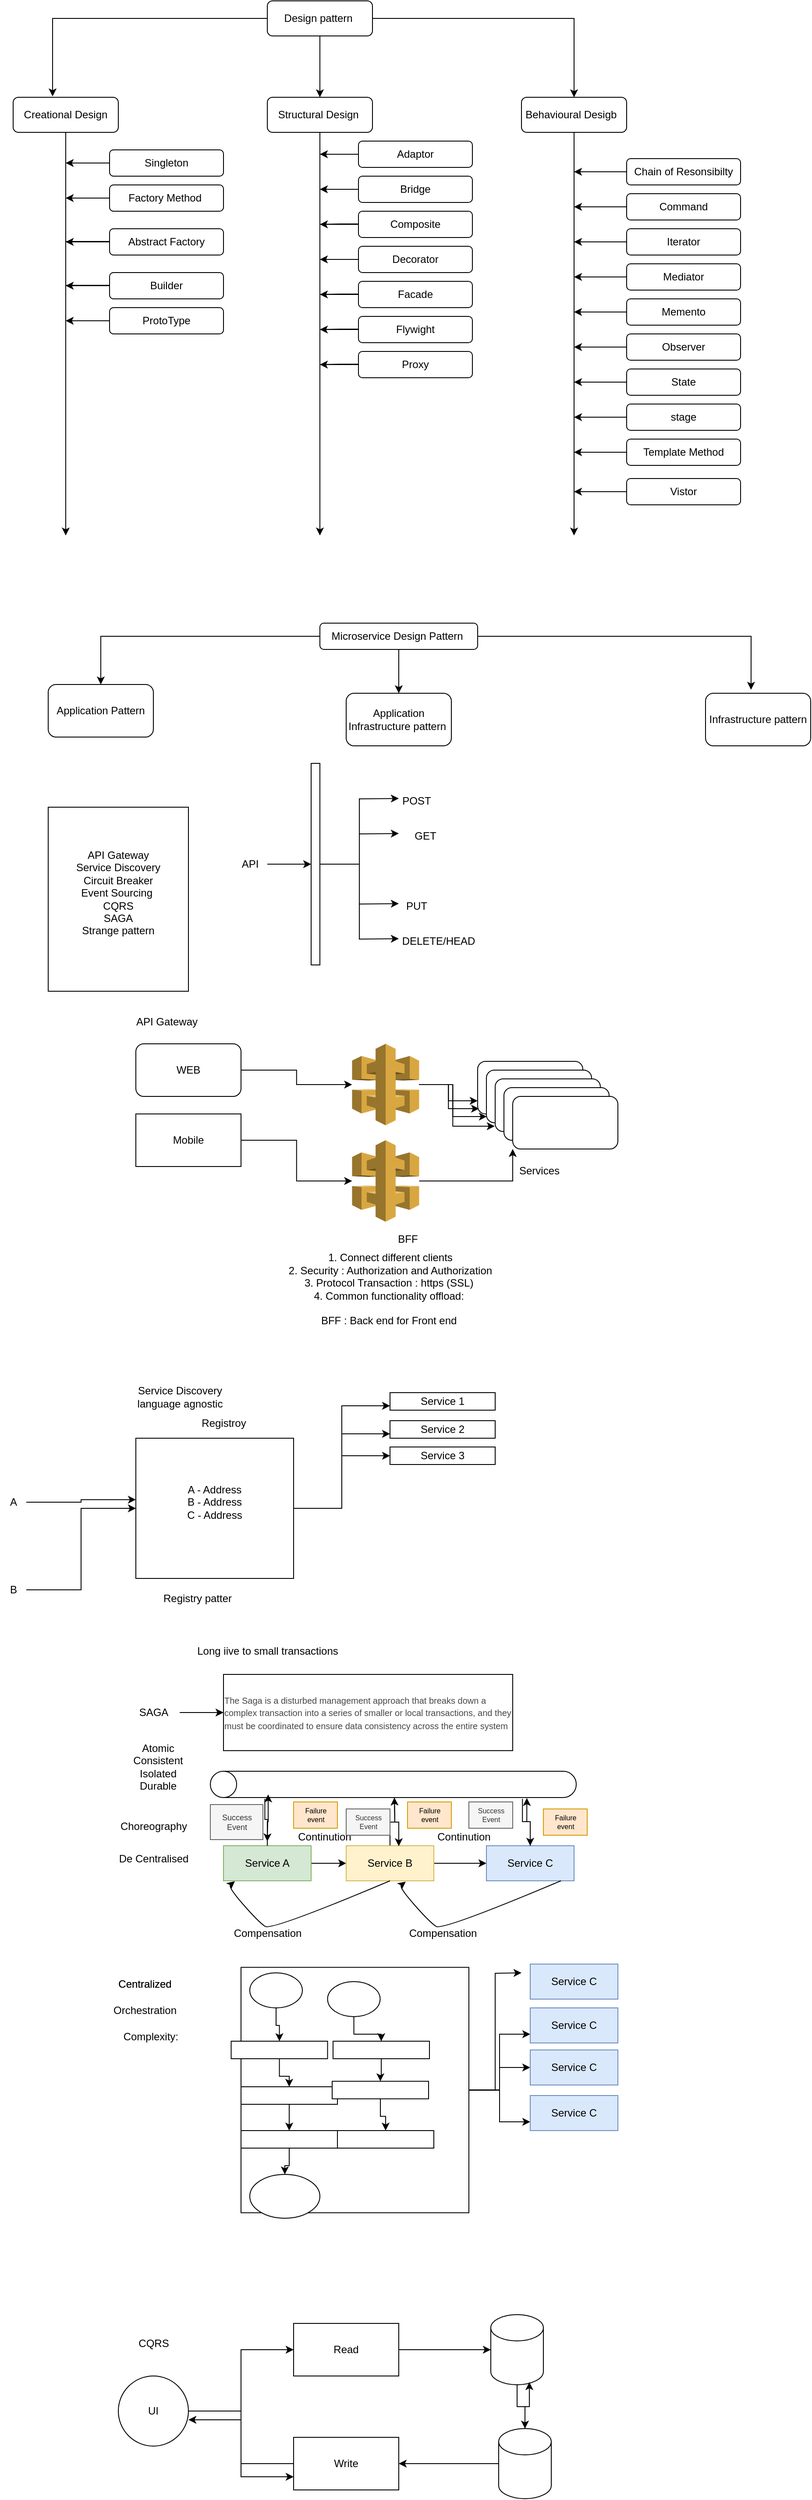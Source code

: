 <mxfile version="24.7.12">
  <diagram id="C5RBs43oDa-KdzZeNtuy" name="Page-1">
    <mxGraphModel dx="1534" dy="752" grid="1" gridSize="10" guides="1" tooltips="1" connect="1" arrows="1" fold="1" page="1" pageScale="1" pageWidth="827" pageHeight="1169" math="0" shadow="0">
      <root>
        <mxCell id="WIyWlLk6GJQsqaUBKTNV-0" />
        <mxCell id="WIyWlLk6GJQsqaUBKTNV-1" parent="WIyWlLk6GJQsqaUBKTNV-0" />
        <mxCell id="93vqBzMkXykJCAfsresO-2" value="" style="edgeStyle=orthogonalEdgeStyle;rounded=0;orthogonalLoop=1;jettySize=auto;html=1;" parent="WIyWlLk6GJQsqaUBKTNV-1" source="WIyWlLk6GJQsqaUBKTNV-3" target="WIyWlLk6GJQsqaUBKTNV-12" edge="1">
          <mxGeometry relative="1" as="geometry" />
        </mxCell>
        <mxCell id="93vqBzMkXykJCAfsresO-4" style="edgeStyle=orthogonalEdgeStyle;rounded=0;orthogonalLoop=1;jettySize=auto;html=1;entryX=0.5;entryY=0;entryDx=0;entryDy=0;" parent="WIyWlLk6GJQsqaUBKTNV-1" source="WIyWlLk6GJQsqaUBKTNV-3" target="WIyWlLk6GJQsqaUBKTNV-7" edge="1">
          <mxGeometry relative="1" as="geometry" />
        </mxCell>
        <mxCell id="WIyWlLk6GJQsqaUBKTNV-3" value="Design pattern&amp;nbsp;" style="rounded=1;whiteSpace=wrap;html=1;fontSize=12;glass=0;strokeWidth=1;shadow=0;" parent="WIyWlLk6GJQsqaUBKTNV-1" vertex="1">
          <mxGeometry x="310" y="10" width="120" height="40" as="geometry" />
        </mxCell>
        <mxCell id="93vqBzMkXykJCAfsresO-41" style="edgeStyle=orthogonalEdgeStyle;rounded=0;orthogonalLoop=1;jettySize=auto;html=1;" parent="WIyWlLk6GJQsqaUBKTNV-1" source="WIyWlLk6GJQsqaUBKTNV-7" edge="1">
          <mxGeometry relative="1" as="geometry">
            <mxPoint x="660" y="620" as="targetPoint" />
          </mxGeometry>
        </mxCell>
        <mxCell id="WIyWlLk6GJQsqaUBKTNV-7" value="Behavioural Desigb&amp;nbsp;&amp;nbsp;" style="rounded=1;whiteSpace=wrap;html=1;fontSize=12;glass=0;strokeWidth=1;shadow=0;" parent="WIyWlLk6GJQsqaUBKTNV-1" vertex="1">
          <mxGeometry x="600" y="120" width="120" height="40" as="geometry" />
        </mxCell>
        <mxCell id="93vqBzMkXykJCAfsresO-5" style="edgeStyle=orthogonalEdgeStyle;rounded=0;orthogonalLoop=1;jettySize=auto;html=1;" parent="WIyWlLk6GJQsqaUBKTNV-1" source="WIyWlLk6GJQsqaUBKTNV-11" edge="1">
          <mxGeometry relative="1" as="geometry">
            <mxPoint x="80" y="620" as="targetPoint" />
          </mxGeometry>
        </mxCell>
        <mxCell id="WIyWlLk6GJQsqaUBKTNV-11" value="Creational Design" style="rounded=1;whiteSpace=wrap;html=1;fontSize=12;glass=0;strokeWidth=1;shadow=0;" parent="WIyWlLk6GJQsqaUBKTNV-1" vertex="1">
          <mxGeometry x="20" y="120" width="120" height="40" as="geometry" />
        </mxCell>
        <mxCell id="93vqBzMkXykJCAfsresO-17" style="edgeStyle=orthogonalEdgeStyle;rounded=0;orthogonalLoop=1;jettySize=auto;html=1;" parent="WIyWlLk6GJQsqaUBKTNV-1" source="WIyWlLk6GJQsqaUBKTNV-12" edge="1">
          <mxGeometry relative="1" as="geometry">
            <mxPoint x="370" y="620" as="targetPoint" />
          </mxGeometry>
        </mxCell>
        <mxCell id="WIyWlLk6GJQsqaUBKTNV-12" value="Structural Design&amp;nbsp;" style="rounded=1;whiteSpace=wrap;html=1;fontSize=12;glass=0;strokeWidth=1;shadow=0;" parent="WIyWlLk6GJQsqaUBKTNV-1" vertex="1">
          <mxGeometry x="310" y="120" width="120" height="40" as="geometry" />
        </mxCell>
        <mxCell id="93vqBzMkXykJCAfsresO-3" style="edgeStyle=orthogonalEdgeStyle;rounded=0;orthogonalLoop=1;jettySize=auto;html=1;entryX=0.375;entryY=-0.025;entryDx=0;entryDy=0;entryPerimeter=0;" parent="WIyWlLk6GJQsqaUBKTNV-1" source="WIyWlLk6GJQsqaUBKTNV-3" target="WIyWlLk6GJQsqaUBKTNV-11" edge="1">
          <mxGeometry relative="1" as="geometry" />
        </mxCell>
        <mxCell id="93vqBzMkXykJCAfsresO-81" style="edgeStyle=orthogonalEdgeStyle;rounded=0;orthogonalLoop=1;jettySize=auto;html=1;" parent="WIyWlLk6GJQsqaUBKTNV-1" source="93vqBzMkXykJCAfsresO-6" edge="1">
          <mxGeometry relative="1" as="geometry">
            <mxPoint x="80" y="235" as="targetPoint" />
          </mxGeometry>
        </mxCell>
        <mxCell id="93vqBzMkXykJCAfsresO-6" value="Factory Method&amp;nbsp;" style="rounded=1;whiteSpace=wrap;html=1;" parent="WIyWlLk6GJQsqaUBKTNV-1" vertex="1">
          <mxGeometry x="130" y="220" width="130" height="30" as="geometry" />
        </mxCell>
        <mxCell id="93vqBzMkXykJCAfsresO-80" style="edgeStyle=orthogonalEdgeStyle;rounded=0;orthogonalLoop=1;jettySize=auto;html=1;" parent="WIyWlLk6GJQsqaUBKTNV-1" source="93vqBzMkXykJCAfsresO-7" edge="1">
          <mxGeometry relative="1" as="geometry">
            <mxPoint x="80" y="195" as="targetPoint" />
          </mxGeometry>
        </mxCell>
        <mxCell id="93vqBzMkXykJCAfsresO-7" value="Singleton" style="rounded=1;whiteSpace=wrap;html=1;" parent="WIyWlLk6GJQsqaUBKTNV-1" vertex="1">
          <mxGeometry x="130" y="180" width="130" height="30" as="geometry" />
        </mxCell>
        <mxCell id="93vqBzMkXykJCAfsresO-84" style="edgeStyle=orthogonalEdgeStyle;rounded=0;orthogonalLoop=1;jettySize=auto;html=1;" parent="WIyWlLk6GJQsqaUBKTNV-1" source="93vqBzMkXykJCAfsresO-8" edge="1">
          <mxGeometry relative="1" as="geometry">
            <mxPoint x="80" y="375" as="targetPoint" />
          </mxGeometry>
        </mxCell>
        <mxCell id="93vqBzMkXykJCAfsresO-8" value="ProtoType" style="rounded=1;whiteSpace=wrap;html=1;" parent="WIyWlLk6GJQsqaUBKTNV-1" vertex="1">
          <mxGeometry x="130" y="360" width="130" height="30" as="geometry" />
        </mxCell>
        <mxCell id="93vqBzMkXykJCAfsresO-82" style="edgeStyle=orthogonalEdgeStyle;rounded=0;orthogonalLoop=1;jettySize=auto;html=1;" parent="WIyWlLk6GJQsqaUBKTNV-1" source="93vqBzMkXykJCAfsresO-9" edge="1">
          <mxGeometry relative="1" as="geometry">
            <mxPoint x="80" y="285" as="targetPoint" />
          </mxGeometry>
        </mxCell>
        <mxCell id="93vqBzMkXykJCAfsresO-9" value="Abstract Factory" style="rounded=1;whiteSpace=wrap;html=1;" parent="WIyWlLk6GJQsqaUBKTNV-1" vertex="1">
          <mxGeometry x="130" y="270" width="130" height="30" as="geometry" />
        </mxCell>
        <mxCell id="93vqBzMkXykJCAfsresO-83" style="edgeStyle=orthogonalEdgeStyle;rounded=0;orthogonalLoop=1;jettySize=auto;html=1;" parent="WIyWlLk6GJQsqaUBKTNV-1" source="93vqBzMkXykJCAfsresO-10" edge="1">
          <mxGeometry relative="1" as="geometry">
            <mxPoint x="80" y="335" as="targetPoint" />
          </mxGeometry>
        </mxCell>
        <mxCell id="93vqBzMkXykJCAfsresO-10" value="Builder" style="rounded=1;whiteSpace=wrap;html=1;" parent="WIyWlLk6GJQsqaUBKTNV-1" vertex="1">
          <mxGeometry x="130" y="320" width="130" height="30" as="geometry" />
        </mxCell>
        <mxCell id="93vqBzMkXykJCAfsresO-71" style="edgeStyle=orthogonalEdgeStyle;rounded=0;orthogonalLoop=1;jettySize=auto;html=1;" parent="WIyWlLk6GJQsqaUBKTNV-1" source="93vqBzMkXykJCAfsresO-11" edge="1">
          <mxGeometry relative="1" as="geometry">
            <mxPoint x="370" y="185" as="targetPoint" />
          </mxGeometry>
        </mxCell>
        <mxCell id="93vqBzMkXykJCAfsresO-11" value="Adaptor" style="rounded=1;whiteSpace=wrap;html=1;" parent="WIyWlLk6GJQsqaUBKTNV-1" vertex="1">
          <mxGeometry x="414" y="170" width="130" height="30" as="geometry" />
        </mxCell>
        <mxCell id="93vqBzMkXykJCAfsresO-72" style="edgeStyle=orthogonalEdgeStyle;rounded=0;orthogonalLoop=1;jettySize=auto;html=1;" parent="WIyWlLk6GJQsqaUBKTNV-1" source="93vqBzMkXykJCAfsresO-12" edge="1">
          <mxGeometry relative="1" as="geometry">
            <mxPoint x="370" y="225" as="targetPoint" />
          </mxGeometry>
        </mxCell>
        <mxCell id="93vqBzMkXykJCAfsresO-12" value="Bridge" style="rounded=1;whiteSpace=wrap;html=1;" parent="WIyWlLk6GJQsqaUBKTNV-1" vertex="1">
          <mxGeometry x="414" y="210" width="130" height="30" as="geometry" />
        </mxCell>
        <mxCell id="93vqBzMkXykJCAfsresO-73" style="edgeStyle=orthogonalEdgeStyle;rounded=0;orthogonalLoop=1;jettySize=auto;html=1;" parent="WIyWlLk6GJQsqaUBKTNV-1" source="93vqBzMkXykJCAfsresO-13" edge="1">
          <mxGeometry relative="1" as="geometry">
            <mxPoint x="370" y="265" as="targetPoint" />
          </mxGeometry>
        </mxCell>
        <mxCell id="93vqBzMkXykJCAfsresO-13" value="Composite" style="rounded=1;whiteSpace=wrap;html=1;" parent="WIyWlLk6GJQsqaUBKTNV-1" vertex="1">
          <mxGeometry x="414" y="250" width="130" height="30" as="geometry" />
        </mxCell>
        <mxCell id="93vqBzMkXykJCAfsresO-75" style="edgeStyle=orthogonalEdgeStyle;rounded=0;orthogonalLoop=1;jettySize=auto;html=1;" parent="WIyWlLk6GJQsqaUBKTNV-1" source="93vqBzMkXykJCAfsresO-14" edge="1">
          <mxGeometry relative="1" as="geometry">
            <mxPoint x="370" y="305" as="targetPoint" />
          </mxGeometry>
        </mxCell>
        <mxCell id="93vqBzMkXykJCAfsresO-14" value="Decorator" style="rounded=1;whiteSpace=wrap;html=1;" parent="WIyWlLk6GJQsqaUBKTNV-1" vertex="1">
          <mxGeometry x="414" y="290" width="130" height="30" as="geometry" />
        </mxCell>
        <mxCell id="93vqBzMkXykJCAfsresO-76" style="edgeStyle=orthogonalEdgeStyle;rounded=0;orthogonalLoop=1;jettySize=auto;html=1;" parent="WIyWlLk6GJQsqaUBKTNV-1" source="93vqBzMkXykJCAfsresO-15" edge="1">
          <mxGeometry relative="1" as="geometry">
            <mxPoint x="370" y="345" as="targetPoint" />
          </mxGeometry>
        </mxCell>
        <mxCell id="93vqBzMkXykJCAfsresO-15" value="Facade" style="rounded=1;whiteSpace=wrap;html=1;" parent="WIyWlLk6GJQsqaUBKTNV-1" vertex="1">
          <mxGeometry x="414" y="330" width="130" height="30" as="geometry" />
        </mxCell>
        <mxCell id="93vqBzMkXykJCAfsresO-77" style="edgeStyle=orthogonalEdgeStyle;rounded=0;orthogonalLoop=1;jettySize=auto;html=1;" parent="WIyWlLk6GJQsqaUBKTNV-1" source="93vqBzMkXykJCAfsresO-16" edge="1">
          <mxGeometry relative="1" as="geometry">
            <mxPoint x="370" y="385" as="targetPoint" />
          </mxGeometry>
        </mxCell>
        <mxCell id="93vqBzMkXykJCAfsresO-16" value="Flywight" style="rounded=1;whiteSpace=wrap;html=1;" parent="WIyWlLk6GJQsqaUBKTNV-1" vertex="1">
          <mxGeometry x="414" y="370" width="130" height="30" as="geometry" />
        </mxCell>
        <mxCell id="93vqBzMkXykJCAfsresO-27" value="" style="endArrow=none;html=1;rounded=0;" parent="WIyWlLk6GJQsqaUBKTNV-1" edge="1">
          <mxGeometry width="50" height="50" relative="1" as="geometry">
            <mxPoint x="80" y="284.5" as="sourcePoint" />
            <mxPoint x="130" y="284.5" as="targetPoint" />
            <Array as="points" />
          </mxGeometry>
        </mxCell>
        <mxCell id="93vqBzMkXykJCAfsresO-28" value="" style="endArrow=none;html=1;rounded=0;" parent="WIyWlLk6GJQsqaUBKTNV-1" edge="1">
          <mxGeometry width="50" height="50" relative="1" as="geometry">
            <mxPoint x="80" y="334.5" as="sourcePoint" />
            <mxPoint x="130" y="334.5" as="targetPoint" />
            <Array as="points" />
          </mxGeometry>
        </mxCell>
        <mxCell id="93vqBzMkXykJCAfsresO-35" value="" style="endArrow=none;html=1;rounded=0;" parent="WIyWlLk6GJQsqaUBKTNV-1" edge="1">
          <mxGeometry width="50" height="50" relative="1" as="geometry">
            <mxPoint x="370" y="265" as="sourcePoint" />
            <mxPoint x="414" y="264.5" as="targetPoint" />
            <Array as="points">
              <mxPoint x="394" y="264.5" />
            </Array>
          </mxGeometry>
        </mxCell>
        <mxCell id="93vqBzMkXykJCAfsresO-37" value="" style="endArrow=none;html=1;rounded=0;" parent="WIyWlLk6GJQsqaUBKTNV-1" edge="1">
          <mxGeometry width="50" height="50" relative="1" as="geometry">
            <mxPoint x="370" y="345" as="sourcePoint" />
            <mxPoint x="414" y="344.5" as="targetPoint" />
            <Array as="points">
              <mxPoint x="394" y="344.5" />
            </Array>
          </mxGeometry>
        </mxCell>
        <mxCell id="93vqBzMkXykJCAfsresO-38" value="" style="endArrow=none;html=1;rounded=0;" parent="WIyWlLk6GJQsqaUBKTNV-1" edge="1">
          <mxGeometry width="50" height="50" relative="1" as="geometry">
            <mxPoint x="370" y="385" as="sourcePoint" />
            <mxPoint x="414" y="384.5" as="targetPoint" />
            <Array as="points">
              <mxPoint x="394" y="384.5" />
            </Array>
          </mxGeometry>
        </mxCell>
        <mxCell id="93vqBzMkXykJCAfsresO-78" style="edgeStyle=orthogonalEdgeStyle;rounded=0;orthogonalLoop=1;jettySize=auto;html=1;" parent="WIyWlLk6GJQsqaUBKTNV-1" source="93vqBzMkXykJCAfsresO-39" edge="1">
          <mxGeometry relative="1" as="geometry">
            <mxPoint x="370" y="425" as="targetPoint" />
          </mxGeometry>
        </mxCell>
        <mxCell id="93vqBzMkXykJCAfsresO-39" value="Proxy" style="rounded=1;whiteSpace=wrap;html=1;" parent="WIyWlLk6GJQsqaUBKTNV-1" vertex="1">
          <mxGeometry x="414" y="410" width="130" height="30" as="geometry" />
        </mxCell>
        <mxCell id="93vqBzMkXykJCAfsresO-40" value="" style="endArrow=none;html=1;rounded=0;" parent="WIyWlLk6GJQsqaUBKTNV-1" edge="1">
          <mxGeometry width="50" height="50" relative="1" as="geometry">
            <mxPoint x="370" y="425" as="sourcePoint" />
            <mxPoint x="414" y="424.5" as="targetPoint" />
            <Array as="points">
              <mxPoint x="394" y="424.5" />
            </Array>
          </mxGeometry>
        </mxCell>
        <mxCell id="93vqBzMkXykJCAfsresO-59" style="edgeStyle=orthogonalEdgeStyle;rounded=0;orthogonalLoop=1;jettySize=auto;html=1;" parent="WIyWlLk6GJQsqaUBKTNV-1" source="93vqBzMkXykJCAfsresO-42" edge="1">
          <mxGeometry relative="1" as="geometry">
            <mxPoint x="660" y="205" as="targetPoint" />
          </mxGeometry>
        </mxCell>
        <mxCell id="93vqBzMkXykJCAfsresO-42" value="Chain of Resonsibilty" style="rounded=1;whiteSpace=wrap;html=1;" parent="WIyWlLk6GJQsqaUBKTNV-1" vertex="1">
          <mxGeometry x="720" y="190" width="130" height="30" as="geometry" />
        </mxCell>
        <mxCell id="93vqBzMkXykJCAfsresO-61" style="edgeStyle=orthogonalEdgeStyle;rounded=0;orthogonalLoop=1;jettySize=auto;html=1;" parent="WIyWlLk6GJQsqaUBKTNV-1" source="93vqBzMkXykJCAfsresO-43" edge="1">
          <mxGeometry relative="1" as="geometry">
            <mxPoint x="660" y="245" as="targetPoint" />
          </mxGeometry>
        </mxCell>
        <mxCell id="93vqBzMkXykJCAfsresO-43" value="Command" style="rounded=1;whiteSpace=wrap;html=1;" parent="WIyWlLk6GJQsqaUBKTNV-1" vertex="1">
          <mxGeometry x="720" y="230" width="130" height="30" as="geometry" />
        </mxCell>
        <mxCell id="93vqBzMkXykJCAfsresO-69" style="edgeStyle=orthogonalEdgeStyle;rounded=0;orthogonalLoop=1;jettySize=auto;html=1;" parent="WIyWlLk6GJQsqaUBKTNV-1" source="93vqBzMkXykJCAfsresO-44" edge="1">
          <mxGeometry relative="1" as="geometry">
            <mxPoint x="660" y="525" as="targetPoint" />
          </mxGeometry>
        </mxCell>
        <mxCell id="93vqBzMkXykJCAfsresO-44" value="Template Method" style="rounded=1;whiteSpace=wrap;html=1;" parent="WIyWlLk6GJQsqaUBKTNV-1" vertex="1">
          <mxGeometry x="720" y="510" width="130" height="30" as="geometry" />
        </mxCell>
        <mxCell id="93vqBzMkXykJCAfsresO-62" style="edgeStyle=orthogonalEdgeStyle;rounded=0;orthogonalLoop=1;jettySize=auto;html=1;" parent="WIyWlLk6GJQsqaUBKTNV-1" source="93vqBzMkXykJCAfsresO-45" edge="1">
          <mxGeometry relative="1" as="geometry">
            <mxPoint x="660" y="285" as="targetPoint" />
          </mxGeometry>
        </mxCell>
        <mxCell id="93vqBzMkXykJCAfsresO-45" value="Iterator" style="rounded=1;whiteSpace=wrap;html=1;" parent="WIyWlLk6GJQsqaUBKTNV-1" vertex="1">
          <mxGeometry x="720" y="270" width="130" height="30" as="geometry" />
        </mxCell>
        <mxCell id="93vqBzMkXykJCAfsresO-63" style="edgeStyle=orthogonalEdgeStyle;rounded=0;orthogonalLoop=1;jettySize=auto;html=1;" parent="WIyWlLk6GJQsqaUBKTNV-1" source="93vqBzMkXykJCAfsresO-46" edge="1">
          <mxGeometry relative="1" as="geometry">
            <mxPoint x="660" y="325" as="targetPoint" />
          </mxGeometry>
        </mxCell>
        <mxCell id="93vqBzMkXykJCAfsresO-46" value="Mediator" style="rounded=1;whiteSpace=wrap;html=1;" parent="WIyWlLk6GJQsqaUBKTNV-1" vertex="1">
          <mxGeometry x="720" y="310" width="130" height="30" as="geometry" />
        </mxCell>
        <mxCell id="93vqBzMkXykJCAfsresO-64" style="edgeStyle=orthogonalEdgeStyle;rounded=0;orthogonalLoop=1;jettySize=auto;html=1;" parent="WIyWlLk6GJQsqaUBKTNV-1" source="93vqBzMkXykJCAfsresO-47" edge="1">
          <mxGeometry relative="1" as="geometry">
            <mxPoint x="660" y="365" as="targetPoint" />
          </mxGeometry>
        </mxCell>
        <mxCell id="93vqBzMkXykJCAfsresO-47" value="Memento" style="rounded=1;whiteSpace=wrap;html=1;" parent="WIyWlLk6GJQsqaUBKTNV-1" vertex="1">
          <mxGeometry x="720" y="350" width="130" height="30" as="geometry" />
        </mxCell>
        <mxCell id="93vqBzMkXykJCAfsresO-66" style="edgeStyle=orthogonalEdgeStyle;rounded=0;orthogonalLoop=1;jettySize=auto;html=1;" parent="WIyWlLk6GJQsqaUBKTNV-1" source="93vqBzMkXykJCAfsresO-48" edge="1">
          <mxGeometry relative="1" as="geometry">
            <mxPoint x="660" y="405" as="targetPoint" />
          </mxGeometry>
        </mxCell>
        <mxCell id="93vqBzMkXykJCAfsresO-48" value="Observer" style="rounded=1;whiteSpace=wrap;html=1;" parent="WIyWlLk6GJQsqaUBKTNV-1" vertex="1">
          <mxGeometry x="720" y="390" width="130" height="30" as="geometry" />
        </mxCell>
        <mxCell id="93vqBzMkXykJCAfsresO-67" style="edgeStyle=orthogonalEdgeStyle;rounded=0;orthogonalLoop=1;jettySize=auto;html=1;" parent="WIyWlLk6GJQsqaUBKTNV-1" source="93vqBzMkXykJCAfsresO-49" edge="1">
          <mxGeometry relative="1" as="geometry">
            <mxPoint x="660" y="445" as="targetPoint" />
          </mxGeometry>
        </mxCell>
        <mxCell id="93vqBzMkXykJCAfsresO-49" value="State" style="rounded=1;whiteSpace=wrap;html=1;" parent="WIyWlLk6GJQsqaUBKTNV-1" vertex="1">
          <mxGeometry x="720" y="430" width="130" height="30" as="geometry" />
        </mxCell>
        <mxCell id="93vqBzMkXykJCAfsresO-68" style="edgeStyle=orthogonalEdgeStyle;rounded=0;orthogonalLoop=1;jettySize=auto;html=1;" parent="WIyWlLk6GJQsqaUBKTNV-1" source="93vqBzMkXykJCAfsresO-50" edge="1">
          <mxGeometry relative="1" as="geometry">
            <mxPoint x="660" y="485" as="targetPoint" />
          </mxGeometry>
        </mxCell>
        <mxCell id="93vqBzMkXykJCAfsresO-50" value="stage" style="rounded=1;whiteSpace=wrap;html=1;" parent="WIyWlLk6GJQsqaUBKTNV-1" vertex="1">
          <mxGeometry x="720" y="470" width="130" height="30" as="geometry" />
        </mxCell>
        <mxCell id="93vqBzMkXykJCAfsresO-70" style="edgeStyle=orthogonalEdgeStyle;rounded=0;orthogonalLoop=1;jettySize=auto;html=1;" parent="WIyWlLk6GJQsqaUBKTNV-1" source="93vqBzMkXykJCAfsresO-52" edge="1">
          <mxGeometry relative="1" as="geometry">
            <mxPoint x="660" y="570" as="targetPoint" />
          </mxGeometry>
        </mxCell>
        <mxCell id="93vqBzMkXykJCAfsresO-52" value="Vistor" style="rounded=1;whiteSpace=wrap;html=1;" parent="WIyWlLk6GJQsqaUBKTNV-1" vertex="1">
          <mxGeometry x="720" y="555" width="130" height="30" as="geometry" />
        </mxCell>
        <mxCell id="93vqBzMkXykJCAfsresO-89" value="" style="edgeStyle=orthogonalEdgeStyle;rounded=0;orthogonalLoop=1;jettySize=auto;html=1;" parent="WIyWlLk6GJQsqaUBKTNV-1" source="93vqBzMkXykJCAfsresO-85" target="93vqBzMkXykJCAfsresO-88" edge="1">
          <mxGeometry relative="1" as="geometry" />
        </mxCell>
        <mxCell id="93vqBzMkXykJCAfsresO-90" style="edgeStyle=orthogonalEdgeStyle;rounded=0;orthogonalLoop=1;jettySize=auto;html=1;entryX=0.5;entryY=0;entryDx=0;entryDy=0;" parent="WIyWlLk6GJQsqaUBKTNV-1" source="93vqBzMkXykJCAfsresO-85" target="93vqBzMkXykJCAfsresO-86" edge="1">
          <mxGeometry relative="1" as="geometry" />
        </mxCell>
        <mxCell id="93vqBzMkXykJCAfsresO-85" value="Microservice Design Pattern&amp;nbsp;" style="rounded=1;whiteSpace=wrap;html=1;" parent="WIyWlLk6GJQsqaUBKTNV-1" vertex="1">
          <mxGeometry x="370" y="720" width="180" height="30" as="geometry" />
        </mxCell>
        <mxCell id="93vqBzMkXykJCAfsresO-86" value="Application Pattern" style="rounded=1;whiteSpace=wrap;html=1;" parent="WIyWlLk6GJQsqaUBKTNV-1" vertex="1">
          <mxGeometry x="60" y="790" width="120" height="60" as="geometry" />
        </mxCell>
        <mxCell id="93vqBzMkXykJCAfsresO-87" value="Infrastructure pattern" style="rounded=1;whiteSpace=wrap;html=1;" parent="WIyWlLk6GJQsqaUBKTNV-1" vertex="1">
          <mxGeometry x="810" y="800" width="120" height="60" as="geometry" />
        </mxCell>
        <mxCell id="93vqBzMkXykJCAfsresO-88" value="Application Infrastructure pattern&amp;nbsp;" style="rounded=1;whiteSpace=wrap;html=1;" parent="WIyWlLk6GJQsqaUBKTNV-1" vertex="1">
          <mxGeometry x="400" y="800" width="120" height="60" as="geometry" />
        </mxCell>
        <mxCell id="93vqBzMkXykJCAfsresO-91" style="edgeStyle=orthogonalEdgeStyle;rounded=0;orthogonalLoop=1;jettySize=auto;html=1;entryX=0.433;entryY=-0.067;entryDx=0;entryDy=0;entryPerimeter=0;" parent="WIyWlLk6GJQsqaUBKTNV-1" source="93vqBzMkXykJCAfsresO-85" target="93vqBzMkXykJCAfsresO-87" edge="1">
          <mxGeometry relative="1" as="geometry" />
        </mxCell>
        <mxCell id="FWDyRuFAGnxOfG8vz_2f-0" value="API Gateway&lt;div&gt;Service Discovery&lt;/div&gt;&lt;div&gt;Circuit Breaker&lt;/div&gt;&lt;div&gt;Event Sourcing&amp;nbsp;&lt;/div&gt;&lt;div&gt;CQRS&lt;/div&gt;&lt;div&gt;SAGA&lt;/div&gt;&lt;div&gt;Strange pattern&lt;/div&gt;&lt;div&gt;&lt;br&gt;&lt;/div&gt;" style="rounded=0;whiteSpace=wrap;html=1;" vertex="1" parent="WIyWlLk6GJQsqaUBKTNV-1">
          <mxGeometry x="60" y="930" width="160" height="210" as="geometry" />
        </mxCell>
        <mxCell id="FWDyRuFAGnxOfG8vz_2f-3" value="" style="edgeStyle=orthogonalEdgeStyle;rounded=0;orthogonalLoop=1;jettySize=auto;html=1;" edge="1" parent="WIyWlLk6GJQsqaUBKTNV-1" source="FWDyRuFAGnxOfG8vz_2f-1" target="FWDyRuFAGnxOfG8vz_2f-2">
          <mxGeometry relative="1" as="geometry" />
        </mxCell>
        <mxCell id="FWDyRuFAGnxOfG8vz_2f-1" value="API" style="text;html=1;align=center;verticalAlign=middle;resizable=0;points=[];autosize=1;strokeColor=none;fillColor=none;" vertex="1" parent="WIyWlLk6GJQsqaUBKTNV-1">
          <mxGeometry x="270" y="980" width="40" height="30" as="geometry" />
        </mxCell>
        <mxCell id="FWDyRuFAGnxOfG8vz_2f-4" style="edgeStyle=orthogonalEdgeStyle;rounded=0;orthogonalLoop=1;jettySize=auto;html=1;" edge="1" parent="WIyWlLk6GJQsqaUBKTNV-1" source="FWDyRuFAGnxOfG8vz_2f-2">
          <mxGeometry relative="1" as="geometry">
            <mxPoint x="460" y="920" as="targetPoint" />
          </mxGeometry>
        </mxCell>
        <mxCell id="FWDyRuFAGnxOfG8vz_2f-5" style="edgeStyle=orthogonalEdgeStyle;rounded=0;orthogonalLoop=1;jettySize=auto;html=1;" edge="1" parent="WIyWlLk6GJQsqaUBKTNV-1" source="FWDyRuFAGnxOfG8vz_2f-2">
          <mxGeometry relative="1" as="geometry">
            <mxPoint x="460" y="1080" as="targetPoint" />
          </mxGeometry>
        </mxCell>
        <mxCell id="FWDyRuFAGnxOfG8vz_2f-6" style="edgeStyle=orthogonalEdgeStyle;rounded=0;orthogonalLoop=1;jettySize=auto;html=1;" edge="1" parent="WIyWlLk6GJQsqaUBKTNV-1" source="FWDyRuFAGnxOfG8vz_2f-2">
          <mxGeometry relative="1" as="geometry">
            <mxPoint x="460" y="960" as="targetPoint" />
          </mxGeometry>
        </mxCell>
        <mxCell id="FWDyRuFAGnxOfG8vz_2f-7" style="edgeStyle=orthogonalEdgeStyle;rounded=0;orthogonalLoop=1;jettySize=auto;html=1;" edge="1" parent="WIyWlLk6GJQsqaUBKTNV-1" source="FWDyRuFAGnxOfG8vz_2f-2">
          <mxGeometry relative="1" as="geometry">
            <mxPoint x="460" y="1040" as="targetPoint" />
          </mxGeometry>
        </mxCell>
        <mxCell id="FWDyRuFAGnxOfG8vz_2f-2" value="" style="whiteSpace=wrap;html=1;" vertex="1" parent="WIyWlLk6GJQsqaUBKTNV-1">
          <mxGeometry x="360" y="880" width="10" height="230" as="geometry" />
        </mxCell>
        <mxCell id="FWDyRuFAGnxOfG8vz_2f-9" value="POST" style="text;html=1;align=center;verticalAlign=middle;resizable=0;points=[];autosize=1;strokeColor=none;fillColor=none;" vertex="1" parent="WIyWlLk6GJQsqaUBKTNV-1">
          <mxGeometry x="450" y="908" width="60" height="30" as="geometry" />
        </mxCell>
        <mxCell id="FWDyRuFAGnxOfG8vz_2f-10" value="GET" style="text;html=1;align=center;verticalAlign=middle;resizable=0;points=[];autosize=1;strokeColor=none;fillColor=none;" vertex="1" parent="WIyWlLk6GJQsqaUBKTNV-1">
          <mxGeometry x="465" y="948" width="50" height="30" as="geometry" />
        </mxCell>
        <mxCell id="FWDyRuFAGnxOfG8vz_2f-11" value="PUT" style="text;html=1;align=center;verticalAlign=middle;resizable=0;points=[];autosize=1;strokeColor=none;fillColor=none;" vertex="1" parent="WIyWlLk6GJQsqaUBKTNV-1">
          <mxGeometry x="455" y="1028" width="50" height="30" as="geometry" />
        </mxCell>
        <mxCell id="FWDyRuFAGnxOfG8vz_2f-12" value="DELETE/HEAD" style="text;html=1;align=center;verticalAlign=middle;resizable=0;points=[];autosize=1;strokeColor=none;fillColor=none;" vertex="1" parent="WIyWlLk6GJQsqaUBKTNV-1">
          <mxGeometry x="450" y="1068" width="110" height="30" as="geometry" />
        </mxCell>
        <mxCell id="FWDyRuFAGnxOfG8vz_2f-30" style="edgeStyle=orthogonalEdgeStyle;rounded=0;orthogonalLoop=1;jettySize=auto;html=1;" edge="1" parent="WIyWlLk6GJQsqaUBKTNV-1" source="FWDyRuFAGnxOfG8vz_2f-25" target="FWDyRuFAGnxOfG8vz_2f-29">
          <mxGeometry relative="1" as="geometry" />
        </mxCell>
        <mxCell id="FWDyRuFAGnxOfG8vz_2f-25" value="WEB" style="rounded=1;whiteSpace=wrap;html=1;" vertex="1" parent="WIyWlLk6GJQsqaUBKTNV-1">
          <mxGeometry x="160" y="1200" width="120" height="60" as="geometry" />
        </mxCell>
        <mxCell id="FWDyRuFAGnxOfG8vz_2f-31" style="edgeStyle=orthogonalEdgeStyle;rounded=0;orthogonalLoop=1;jettySize=auto;html=1;" edge="1" parent="WIyWlLk6GJQsqaUBKTNV-1" source="FWDyRuFAGnxOfG8vz_2f-28" target="FWDyRuFAGnxOfG8vz_2f-44">
          <mxGeometry relative="1" as="geometry" />
        </mxCell>
        <mxCell id="FWDyRuFAGnxOfG8vz_2f-28" value="Mobile" style="whiteSpace=wrap;html=1;" vertex="1" parent="WIyWlLk6GJQsqaUBKTNV-1">
          <mxGeometry x="160" y="1280" width="120" height="60" as="geometry" />
        </mxCell>
        <mxCell id="FWDyRuFAGnxOfG8vz_2f-38" style="edgeStyle=orthogonalEdgeStyle;rounded=0;orthogonalLoop=1;jettySize=auto;html=1;entryX=0;entryY=0.75;entryDx=0;entryDy=0;" edge="1" parent="WIyWlLk6GJQsqaUBKTNV-1" source="FWDyRuFAGnxOfG8vz_2f-29" target="FWDyRuFAGnxOfG8vz_2f-32">
          <mxGeometry relative="1" as="geometry" />
        </mxCell>
        <mxCell id="FWDyRuFAGnxOfG8vz_2f-29" value="" style="outlineConnect=0;dashed=0;verticalLabelPosition=bottom;verticalAlign=top;align=center;html=1;shape=mxgraph.aws3.api_gateway;fillColor=#D9A741;gradientColor=none;" vertex="1" parent="WIyWlLk6GJQsqaUBKTNV-1">
          <mxGeometry x="406.75" y="1200" width="76.5" height="93" as="geometry" />
        </mxCell>
        <mxCell id="FWDyRuFAGnxOfG8vz_2f-32" value="" style="rounded=1;whiteSpace=wrap;html=1;" vertex="1" parent="WIyWlLk6GJQsqaUBKTNV-1">
          <mxGeometry x="550" y="1220" width="120" height="60" as="geometry" />
        </mxCell>
        <mxCell id="FWDyRuFAGnxOfG8vz_2f-33" value="" style="rounded=1;whiteSpace=wrap;html=1;" vertex="1" parent="WIyWlLk6GJQsqaUBKTNV-1">
          <mxGeometry x="560" y="1230" width="120" height="60" as="geometry" />
        </mxCell>
        <mxCell id="FWDyRuFAGnxOfG8vz_2f-34" value="" style="rounded=1;whiteSpace=wrap;html=1;" vertex="1" parent="WIyWlLk6GJQsqaUBKTNV-1">
          <mxGeometry x="570" y="1240" width="120" height="60" as="geometry" />
        </mxCell>
        <mxCell id="FWDyRuFAGnxOfG8vz_2f-35" value="" style="rounded=1;whiteSpace=wrap;html=1;" vertex="1" parent="WIyWlLk6GJQsqaUBKTNV-1">
          <mxGeometry x="580" y="1250" width="120" height="60" as="geometry" />
        </mxCell>
        <mxCell id="FWDyRuFAGnxOfG8vz_2f-36" value="" style="rounded=1;whiteSpace=wrap;html=1;" vertex="1" parent="WIyWlLk6GJQsqaUBKTNV-1">
          <mxGeometry x="590" y="1260" width="120" height="60" as="geometry" />
        </mxCell>
        <mxCell id="FWDyRuFAGnxOfG8vz_2f-37" value="Services" style="text;html=1;align=center;verticalAlign=middle;resizable=0;points=[];autosize=1;strokeColor=none;fillColor=none;" vertex="1" parent="WIyWlLk6GJQsqaUBKTNV-1">
          <mxGeometry x="585" y="1330" width="70" height="30" as="geometry" />
        </mxCell>
        <mxCell id="FWDyRuFAGnxOfG8vz_2f-39" style="edgeStyle=orthogonalEdgeStyle;rounded=0;orthogonalLoop=1;jettySize=auto;html=1;entryX=0.013;entryY=0.9;entryDx=0;entryDy=0;entryPerimeter=0;" edge="1" parent="WIyWlLk6GJQsqaUBKTNV-1" source="FWDyRuFAGnxOfG8vz_2f-29" target="FWDyRuFAGnxOfG8vz_2f-32">
          <mxGeometry relative="1" as="geometry" />
        </mxCell>
        <mxCell id="FWDyRuFAGnxOfG8vz_2f-40" style="edgeStyle=orthogonalEdgeStyle;rounded=0;orthogonalLoop=1;jettySize=auto;html=1;entryX=0.004;entryY=0.883;entryDx=0;entryDy=0;entryPerimeter=0;" edge="1" parent="WIyWlLk6GJQsqaUBKTNV-1" source="FWDyRuFAGnxOfG8vz_2f-29" target="FWDyRuFAGnxOfG8vz_2f-33">
          <mxGeometry relative="1" as="geometry" />
        </mxCell>
        <mxCell id="FWDyRuFAGnxOfG8vz_2f-41" style="edgeStyle=orthogonalEdgeStyle;rounded=0;orthogonalLoop=1;jettySize=auto;html=1;entryX=0.079;entryY=1.067;entryDx=0;entryDy=0;entryPerimeter=0;" edge="1" parent="WIyWlLk6GJQsqaUBKTNV-1" source="FWDyRuFAGnxOfG8vz_2f-29" target="FWDyRuFAGnxOfG8vz_2f-33">
          <mxGeometry relative="1" as="geometry" />
        </mxCell>
        <mxCell id="FWDyRuFAGnxOfG8vz_2f-42" value="1. Connect different clients&lt;div&gt;2. Security : Authorization and Authorization&lt;/div&gt;&lt;div&gt;3. Protocol Transaction : https (SSL)&amp;nbsp;&lt;/div&gt;&lt;div&gt;4. Common functionality offload:&amp;nbsp;&lt;/div&gt;&lt;div&gt;&lt;br&gt;&lt;/div&gt;&lt;div&gt;BFF : Back end for Front end&amp;nbsp;&lt;/div&gt;" style="text;html=1;align=center;verticalAlign=middle;resizable=0;points=[];autosize=1;strokeColor=none;fillColor=none;" vertex="1" parent="WIyWlLk6GJQsqaUBKTNV-1">
          <mxGeometry x="320" y="1430" width="260" height="100" as="geometry" />
        </mxCell>
        <mxCell id="FWDyRuFAGnxOfG8vz_2f-46" style="edgeStyle=orthogonalEdgeStyle;rounded=0;orthogonalLoop=1;jettySize=auto;html=1;entryX=0;entryY=1;entryDx=0;entryDy=0;" edge="1" parent="WIyWlLk6GJQsqaUBKTNV-1" source="FWDyRuFAGnxOfG8vz_2f-44" target="FWDyRuFAGnxOfG8vz_2f-36">
          <mxGeometry relative="1" as="geometry" />
        </mxCell>
        <mxCell id="FWDyRuFAGnxOfG8vz_2f-44" value="" style="outlineConnect=0;dashed=0;verticalLabelPosition=bottom;verticalAlign=top;align=center;html=1;shape=mxgraph.aws3.api_gateway;fillColor=#D9A741;gradientColor=none;" vertex="1" parent="WIyWlLk6GJQsqaUBKTNV-1">
          <mxGeometry x="406.75" y="1310" width="76.5" height="93" as="geometry" />
        </mxCell>
        <mxCell id="FWDyRuFAGnxOfG8vz_2f-45" value="BFF" style="text;html=1;align=center;verticalAlign=middle;resizable=0;points=[];autosize=1;strokeColor=none;fillColor=none;" vertex="1" parent="WIyWlLk6GJQsqaUBKTNV-1">
          <mxGeometry x="445" y="1408" width="50" height="30" as="geometry" />
        </mxCell>
        <mxCell id="FWDyRuFAGnxOfG8vz_2f-47" value="Service Discovery&lt;div&gt;language agnostic&lt;/div&gt;" style="text;html=1;align=center;verticalAlign=middle;resizable=0;points=[];autosize=1;strokeColor=none;fillColor=none;" vertex="1" parent="WIyWlLk6GJQsqaUBKTNV-1">
          <mxGeometry x="150" y="1583" width="120" height="40" as="geometry" />
        </mxCell>
        <mxCell id="FWDyRuFAGnxOfG8vz_2f-48" value="API Gateway" style="text;html=1;align=center;verticalAlign=middle;resizable=0;points=[];autosize=1;strokeColor=none;fillColor=none;" vertex="1" parent="WIyWlLk6GJQsqaUBKTNV-1">
          <mxGeometry x="150" y="1160" width="90" height="30" as="geometry" />
        </mxCell>
        <mxCell id="FWDyRuFAGnxOfG8vz_2f-54" style="edgeStyle=orthogonalEdgeStyle;rounded=0;orthogonalLoop=1;jettySize=auto;html=1;entryX=0;entryY=0.75;entryDx=0;entryDy=0;" edge="1" parent="WIyWlLk6GJQsqaUBKTNV-1" source="FWDyRuFAGnxOfG8vz_2f-49" target="FWDyRuFAGnxOfG8vz_2f-50">
          <mxGeometry relative="1" as="geometry" />
        </mxCell>
        <mxCell id="FWDyRuFAGnxOfG8vz_2f-55" style="edgeStyle=orthogonalEdgeStyle;rounded=0;orthogonalLoop=1;jettySize=auto;html=1;entryX=0;entryY=0.75;entryDx=0;entryDy=0;" edge="1" parent="WIyWlLk6GJQsqaUBKTNV-1" source="FWDyRuFAGnxOfG8vz_2f-49" target="FWDyRuFAGnxOfG8vz_2f-51">
          <mxGeometry relative="1" as="geometry" />
        </mxCell>
        <mxCell id="FWDyRuFAGnxOfG8vz_2f-56" style="edgeStyle=orthogonalEdgeStyle;rounded=0;orthogonalLoop=1;jettySize=auto;html=1;entryX=0;entryY=0.5;entryDx=0;entryDy=0;" edge="1" parent="WIyWlLk6GJQsqaUBKTNV-1" source="FWDyRuFAGnxOfG8vz_2f-49" target="FWDyRuFAGnxOfG8vz_2f-52">
          <mxGeometry relative="1" as="geometry" />
        </mxCell>
        <mxCell id="FWDyRuFAGnxOfG8vz_2f-49" value="A - Address&lt;div&gt;B - Address&lt;/div&gt;&lt;div&gt;C - Address&lt;/div&gt;&lt;div&gt;&lt;br&gt;&lt;/div&gt;" style="whiteSpace=wrap;html=1;" vertex="1" parent="WIyWlLk6GJQsqaUBKTNV-1">
          <mxGeometry x="160" y="1650" width="180" height="160" as="geometry" />
        </mxCell>
        <mxCell id="FWDyRuFAGnxOfG8vz_2f-50" value="Service 1" style="whiteSpace=wrap;html=1;" vertex="1" parent="WIyWlLk6GJQsqaUBKTNV-1">
          <mxGeometry x="450" y="1598" width="120" height="20" as="geometry" />
        </mxCell>
        <mxCell id="FWDyRuFAGnxOfG8vz_2f-51" value="Service 2" style="whiteSpace=wrap;html=1;" vertex="1" parent="WIyWlLk6GJQsqaUBKTNV-1">
          <mxGeometry x="450" y="1630" width="120" height="20" as="geometry" />
        </mxCell>
        <mxCell id="FWDyRuFAGnxOfG8vz_2f-52" value="Service 3" style="whiteSpace=wrap;html=1;" vertex="1" parent="WIyWlLk6GJQsqaUBKTNV-1">
          <mxGeometry x="450" y="1660" width="120" height="20" as="geometry" />
        </mxCell>
        <mxCell id="FWDyRuFAGnxOfG8vz_2f-57" value="Registroy" style="text;html=1;align=center;verticalAlign=middle;resizable=0;points=[];autosize=1;strokeColor=none;fillColor=none;" vertex="1" parent="WIyWlLk6GJQsqaUBKTNV-1">
          <mxGeometry x="225" y="1618" width="70" height="30" as="geometry" />
        </mxCell>
        <mxCell id="FWDyRuFAGnxOfG8vz_2f-61" value="" style="edgeStyle=orthogonalEdgeStyle;rounded=0;orthogonalLoop=1;jettySize=auto;html=1;entryX=0;entryY=0.438;entryDx=0;entryDy=0;entryPerimeter=0;" edge="1" parent="WIyWlLk6GJQsqaUBKTNV-1" source="FWDyRuFAGnxOfG8vz_2f-58" target="FWDyRuFAGnxOfG8vz_2f-49">
          <mxGeometry relative="1" as="geometry">
            <mxPoint x="105" y="1700" as="targetPoint" />
          </mxGeometry>
        </mxCell>
        <mxCell id="FWDyRuFAGnxOfG8vz_2f-58" value="A" style="text;html=1;align=center;verticalAlign=middle;resizable=0;points=[];autosize=1;strokeColor=none;fillColor=none;" vertex="1" parent="WIyWlLk6GJQsqaUBKTNV-1">
          <mxGeometry x="5" y="1708" width="30" height="30" as="geometry" />
        </mxCell>
        <mxCell id="FWDyRuFAGnxOfG8vz_2f-62" style="edgeStyle=orthogonalEdgeStyle;rounded=0;orthogonalLoop=1;jettySize=auto;html=1;entryX=0;entryY=0.5;entryDx=0;entryDy=0;" edge="1" parent="WIyWlLk6GJQsqaUBKTNV-1" source="FWDyRuFAGnxOfG8vz_2f-59" target="FWDyRuFAGnxOfG8vz_2f-49">
          <mxGeometry relative="1" as="geometry">
            <mxPoint x="101.5" y="1700" as="targetPoint" />
          </mxGeometry>
        </mxCell>
        <mxCell id="FWDyRuFAGnxOfG8vz_2f-59" value="B" style="text;html=1;align=center;verticalAlign=middle;resizable=0;points=[];autosize=1;strokeColor=none;fillColor=none;" vertex="1" parent="WIyWlLk6GJQsqaUBKTNV-1">
          <mxGeometry x="5" y="1808" width="30" height="30" as="geometry" />
        </mxCell>
        <mxCell id="FWDyRuFAGnxOfG8vz_2f-64" value="Registry patter" style="text;html=1;align=center;verticalAlign=middle;resizable=0;points=[];autosize=1;strokeColor=none;fillColor=none;" vertex="1" parent="WIyWlLk6GJQsqaUBKTNV-1">
          <mxGeometry x="180" y="1818" width="100" height="30" as="geometry" />
        </mxCell>
        <mxCell id="FWDyRuFAGnxOfG8vz_2f-71" value="" style="edgeStyle=orthogonalEdgeStyle;rounded=0;orthogonalLoop=1;jettySize=auto;html=1;" edge="1" parent="WIyWlLk6GJQsqaUBKTNV-1" source="FWDyRuFAGnxOfG8vz_2f-66" target="FWDyRuFAGnxOfG8vz_2f-70">
          <mxGeometry relative="1" as="geometry" />
        </mxCell>
        <mxCell id="FWDyRuFAGnxOfG8vz_2f-66" value="SAGA" style="text;html=1;align=center;verticalAlign=middle;resizable=0;points=[];autosize=1;strokeColor=none;fillColor=none;" vertex="1" parent="WIyWlLk6GJQsqaUBKTNV-1">
          <mxGeometry x="150" y="1948" width="60" height="30" as="geometry" />
        </mxCell>
        <mxCell id="FWDyRuFAGnxOfG8vz_2f-67" value="Atomic&lt;div&gt;Consistent&lt;/div&gt;&lt;div&gt;Isolated&lt;/div&gt;&lt;div&gt;Durable&lt;/div&gt;" style="text;html=1;align=center;verticalAlign=middle;resizable=0;points=[];autosize=1;strokeColor=none;fillColor=none;" vertex="1" parent="WIyWlLk6GJQsqaUBKTNV-1">
          <mxGeometry x="145" y="1990" width="80" height="70" as="geometry" />
        </mxCell>
        <mxCell id="FWDyRuFAGnxOfG8vz_2f-70" value="&lt;div style=&quot;text-align: start;&quot;&gt;&lt;font face=&quot;Google Sans, Arial, sans-serif&quot; color=&quot;#474747&quot;&gt;&lt;span style=&quot;font-size: 10px; background-color: rgb(255, 255, 255);&quot;&gt;The Saga is a disturbed management approach that breaks down a complex transaction into a series of smaller or local transactions, and they must be coordinated to ensure data consistency across the entire system&amp;nbsp;&lt;/span&gt;&lt;/font&gt;&lt;/div&gt;" style="whiteSpace=wrap;html=1;" vertex="1" parent="WIyWlLk6GJQsqaUBKTNV-1">
          <mxGeometry x="260" y="1919.5" width="330" height="87" as="geometry" />
        </mxCell>
        <mxCell id="FWDyRuFAGnxOfG8vz_2f-72" value="Long iive to small transactions" style="text;html=1;align=center;verticalAlign=middle;resizable=0;points=[];autosize=1;strokeColor=none;fillColor=none;" vertex="1" parent="WIyWlLk6GJQsqaUBKTNV-1">
          <mxGeometry x="220" y="1878" width="180" height="30" as="geometry" />
        </mxCell>
        <mxCell id="FWDyRuFAGnxOfG8vz_2f-73" value="Choreography" style="text;html=1;align=center;verticalAlign=middle;resizable=0;points=[];autosize=1;strokeColor=none;fillColor=none;" vertex="1" parent="WIyWlLk6GJQsqaUBKTNV-1">
          <mxGeometry x="130" y="2078" width="100" height="30" as="geometry" />
        </mxCell>
        <mxCell id="FWDyRuFAGnxOfG8vz_2f-77" value="" style="edgeStyle=orthogonalEdgeStyle;rounded=0;orthogonalLoop=1;jettySize=auto;html=1;" edge="1" parent="WIyWlLk6GJQsqaUBKTNV-1" source="FWDyRuFAGnxOfG8vz_2f-74" target="FWDyRuFAGnxOfG8vz_2f-75">
          <mxGeometry relative="1" as="geometry" />
        </mxCell>
        <mxCell id="FWDyRuFAGnxOfG8vz_2f-74" value="Service A" style="whiteSpace=wrap;html=1;fillColor=#d5e8d4;strokeColor=#82b366;" vertex="1" parent="WIyWlLk6GJQsqaUBKTNV-1">
          <mxGeometry x="260" y="2115" width="100" height="40" as="geometry" />
        </mxCell>
        <mxCell id="FWDyRuFAGnxOfG8vz_2f-79" value="" style="edgeStyle=orthogonalEdgeStyle;rounded=0;orthogonalLoop=1;jettySize=auto;html=1;" edge="1" parent="WIyWlLk6GJQsqaUBKTNV-1" source="FWDyRuFAGnxOfG8vz_2f-75" target="FWDyRuFAGnxOfG8vz_2f-76">
          <mxGeometry relative="1" as="geometry" />
        </mxCell>
        <mxCell id="FWDyRuFAGnxOfG8vz_2f-93" value="" style="edgeStyle=orthogonalEdgeStyle;rounded=0;orthogonalLoop=1;jettySize=auto;html=1;" edge="1" parent="WIyWlLk6GJQsqaUBKTNV-1" source="FWDyRuFAGnxOfG8vz_2f-75">
          <mxGeometry relative="1" as="geometry">
            <mxPoint x="455" y="2060" as="targetPoint" />
          </mxGeometry>
        </mxCell>
        <mxCell id="FWDyRuFAGnxOfG8vz_2f-75" value="Service B" style="whiteSpace=wrap;html=1;fillColor=#fff2cc;strokeColor=#d6b656;" vertex="1" parent="WIyWlLk6GJQsqaUBKTNV-1">
          <mxGeometry x="400" y="2115" width="100" height="40" as="geometry" />
        </mxCell>
        <mxCell id="FWDyRuFAGnxOfG8vz_2f-76" value="Service C" style="whiteSpace=wrap;html=1;fillColor=#dae8fc;strokeColor=#6c8ebf;" vertex="1" parent="WIyWlLk6GJQsqaUBKTNV-1">
          <mxGeometry x="560" y="2115" width="100" height="40" as="geometry" />
        </mxCell>
        <mxCell id="FWDyRuFAGnxOfG8vz_2f-80" value="Continution" style="text;html=1;align=center;verticalAlign=middle;resizable=0;points=[];autosize=1;strokeColor=none;fillColor=none;" vertex="1" parent="WIyWlLk6GJQsqaUBKTNV-1">
          <mxGeometry x="335" y="2090" width="80" height="30" as="geometry" />
        </mxCell>
        <mxCell id="FWDyRuFAGnxOfG8vz_2f-81" value="Continution" style="text;html=1;align=center;verticalAlign=middle;resizable=0;points=[];autosize=1;strokeColor=none;fillColor=none;" vertex="1" parent="WIyWlLk6GJQsqaUBKTNV-1">
          <mxGeometry x="494" y="2090" width="80" height="30" as="geometry" />
        </mxCell>
        <mxCell id="FWDyRuFAGnxOfG8vz_2f-85" value="" style="curved=1;endArrow=classic;html=1;rounded=0;exitX=0.5;exitY=1;exitDx=0;exitDy=0;entryX=0.13;entryY=1.013;entryDx=0;entryDy=0;entryPerimeter=0;" edge="1" parent="WIyWlLk6GJQsqaUBKTNV-1" source="FWDyRuFAGnxOfG8vz_2f-75" target="FWDyRuFAGnxOfG8vz_2f-74">
          <mxGeometry width="50" height="50" relative="1" as="geometry">
            <mxPoint x="265" y="2212" as="sourcePoint" />
            <mxPoint x="315" y="2162" as="targetPoint" />
            <Array as="points">
              <mxPoint x="315" y="2212" />
              <mxPoint x="300" y="2202" />
              <mxPoint x="265" y="2162" />
            </Array>
          </mxGeometry>
        </mxCell>
        <mxCell id="FWDyRuFAGnxOfG8vz_2f-86" value="" style="curved=1;endArrow=classic;html=1;rounded=0;exitX=0.5;exitY=1;exitDx=0;exitDy=0;entryX=0.13;entryY=1.013;entryDx=0;entryDy=0;entryPerimeter=0;" edge="1" parent="WIyWlLk6GJQsqaUBKTNV-1">
          <mxGeometry width="50" height="50" relative="1" as="geometry">
            <mxPoint x="645" y="2155" as="sourcePoint" />
            <mxPoint x="468" y="2156" as="targetPoint" />
            <Array as="points">
              <mxPoint x="510" y="2212" />
              <mxPoint x="495" y="2202" />
              <mxPoint x="460" y="2162" />
            </Array>
          </mxGeometry>
        </mxCell>
        <mxCell id="FWDyRuFAGnxOfG8vz_2f-87" value="Compensation" style="text;html=1;align=center;verticalAlign=middle;resizable=0;points=[];autosize=1;strokeColor=none;fillColor=none;" vertex="1" parent="WIyWlLk6GJQsqaUBKTNV-1">
          <mxGeometry x="260" y="2200" width="100" height="30" as="geometry" />
        </mxCell>
        <mxCell id="FWDyRuFAGnxOfG8vz_2f-88" value="Compensation" style="text;html=1;align=center;verticalAlign=middle;resizable=0;points=[];autosize=1;strokeColor=none;fillColor=none;" vertex="1" parent="WIyWlLk6GJQsqaUBKTNV-1">
          <mxGeometry x="460" y="2200" width="100" height="30" as="geometry" />
        </mxCell>
        <mxCell id="FWDyRuFAGnxOfG8vz_2f-91" style="edgeStyle=orthogonalEdgeStyle;rounded=0;orthogonalLoop=1;jettySize=auto;html=1;exitX=-0.05;exitY=0.149;exitDx=0;exitDy=0;exitPerimeter=0;fontSize=9;" edge="1" parent="WIyWlLk6GJQsqaUBKTNV-1" source="FWDyRuFAGnxOfG8vz_2f-89">
          <mxGeometry relative="1" as="geometry">
            <mxPoint x="310" y="2110" as="targetPoint" />
          </mxGeometry>
        </mxCell>
        <mxCell id="FWDyRuFAGnxOfG8vz_2f-96" style="edgeStyle=orthogonalEdgeStyle;rounded=0;orthogonalLoop=1;jettySize=auto;html=1;exitX=-0.05;exitY=0.853;exitDx=0;exitDy=0;exitPerimeter=0;" edge="1" parent="WIyWlLk6GJQsqaUBKTNV-1" source="FWDyRuFAGnxOfG8vz_2f-89" target="FWDyRuFAGnxOfG8vz_2f-76">
          <mxGeometry relative="1" as="geometry" />
        </mxCell>
        <mxCell id="FWDyRuFAGnxOfG8vz_2f-89" value="" style="shape=cylinder3;whiteSpace=wrap;html=1;boundedLbl=1;backgroundOutline=1;size=15;rotation=-90;" vertex="1" parent="WIyWlLk6GJQsqaUBKTNV-1">
          <mxGeometry x="438.75" y="1836.25" width="30" height="417.5" as="geometry" />
        </mxCell>
        <mxCell id="FWDyRuFAGnxOfG8vz_2f-92" style="edgeStyle=orthogonalEdgeStyle;rounded=0;orthogonalLoop=1;jettySize=auto;html=1;entryX=0.117;entryY=0.158;entryDx=0;entryDy=0;entryPerimeter=0;" edge="1" parent="WIyWlLk6GJQsqaUBKTNV-1" source="FWDyRuFAGnxOfG8vz_2f-74" target="FWDyRuFAGnxOfG8vz_2f-89">
          <mxGeometry relative="1" as="geometry" />
        </mxCell>
        <mxCell id="FWDyRuFAGnxOfG8vz_2f-94" style="edgeStyle=orthogonalEdgeStyle;rounded=0;orthogonalLoop=1;jettySize=auto;html=1;entryX=0.6;entryY=0.013;entryDx=0;entryDy=0;entryPerimeter=0;" edge="1" parent="WIyWlLk6GJQsqaUBKTNV-1" target="FWDyRuFAGnxOfG8vz_2f-75">
          <mxGeometry relative="1" as="geometry">
            <mxPoint x="455" y="2060" as="sourcePoint" />
          </mxGeometry>
        </mxCell>
        <mxCell id="FWDyRuFAGnxOfG8vz_2f-95" style="edgeStyle=orthogonalEdgeStyle;rounded=0;orthogonalLoop=1;jettySize=auto;html=1;entryX=-0.017;entryY=0.865;entryDx=0;entryDy=0;entryPerimeter=0;" edge="1" parent="WIyWlLk6GJQsqaUBKTNV-1" source="FWDyRuFAGnxOfG8vz_2f-76" target="FWDyRuFAGnxOfG8vz_2f-89">
          <mxGeometry relative="1" as="geometry" />
        </mxCell>
        <mxCell id="FWDyRuFAGnxOfG8vz_2f-97" value="Success&lt;div style=&quot;font-size: 9px;&quot;&gt;Event&lt;/div&gt;" style="text;html=1;align=center;verticalAlign=middle;resizable=0;points=[];autosize=1;strokeColor=#666666;fillColor=#f5f5f5;fontColor=#333333;fontSize=9;" vertex="1" parent="WIyWlLk6GJQsqaUBKTNV-1">
          <mxGeometry x="245" y="2068" width="60" height="40" as="geometry" />
        </mxCell>
        <mxCell id="FWDyRuFAGnxOfG8vz_2f-99" value="Failure&lt;div style=&quot;font-size: 8px;&quot;&gt;event&lt;/div&gt;" style="text;html=1;align=center;verticalAlign=middle;resizable=0;points=[];autosize=1;strokeColor=#d79b00;fillColor=#ffe6cc;fontSize=8;" vertex="1" parent="WIyWlLk6GJQsqaUBKTNV-1">
          <mxGeometry x="340" y="2065" width="50" height="30" as="geometry" />
        </mxCell>
        <mxCell id="FWDyRuFAGnxOfG8vz_2f-100" value="Failure&lt;div style=&quot;font-size: 8px;&quot;&gt;event&lt;/div&gt;" style="text;html=1;align=center;verticalAlign=middle;resizable=0;points=[];autosize=1;strokeColor=#d79b00;fillColor=#ffe6cc;fontSize=8;" vertex="1" parent="WIyWlLk6GJQsqaUBKTNV-1">
          <mxGeometry x="470" y="2065" width="50" height="30" as="geometry" />
        </mxCell>
        <mxCell id="FWDyRuFAGnxOfG8vz_2f-101" value="Failure&lt;div style=&quot;font-size: 8px;&quot;&gt;event&lt;/div&gt;" style="text;html=1;align=center;verticalAlign=middle;resizable=0;points=[];autosize=1;strokeColor=#d79b00;fillColor=#ffe6cc;fontSize=8;" vertex="1" parent="WIyWlLk6GJQsqaUBKTNV-1">
          <mxGeometry x="625" y="2073" width="50" height="30" as="geometry" />
        </mxCell>
        <mxCell id="FWDyRuFAGnxOfG8vz_2f-102" value="&lt;font style=&quot;font-size: 8px;&quot;&gt;Success&lt;/font&gt;&lt;div style=&quot;font-size: 8px;&quot;&gt;&lt;font style=&quot;font-size: 8px;&quot;&gt;Event&lt;/font&gt;&lt;/div&gt;" style="text;html=1;align=center;verticalAlign=middle;resizable=0;points=[];autosize=1;strokeColor=#666666;fillColor=#f5f5f5;fontColor=#333333;fontSize=8;" vertex="1" parent="WIyWlLk6GJQsqaUBKTNV-1">
          <mxGeometry x="400" y="2073" width="50" height="30" as="geometry" />
        </mxCell>
        <mxCell id="FWDyRuFAGnxOfG8vz_2f-103" value="Success&lt;div style=&quot;font-size: 8px;&quot;&gt;Event&lt;/div&gt;" style="text;html=1;align=center;verticalAlign=middle;resizable=0;points=[];autosize=1;strokeColor=#666666;fillColor=#f5f5f5;fontColor=#333333;fontSize=8;" vertex="1" parent="WIyWlLk6GJQsqaUBKTNV-1">
          <mxGeometry x="540" y="2065" width="50" height="30" as="geometry" />
        </mxCell>
        <mxCell id="FWDyRuFAGnxOfG8vz_2f-104" value="Orchestration" style="text;html=1;align=center;verticalAlign=middle;resizable=0;points=[];autosize=1;strokeColor=none;fillColor=none;" vertex="1" parent="WIyWlLk6GJQsqaUBKTNV-1">
          <mxGeometry x="120" y="2288" width="100" height="30" as="geometry" />
        </mxCell>
        <mxCell id="FWDyRuFAGnxOfG8vz_2f-105" value="Centralized" style="text;html=1;align=center;verticalAlign=middle;resizable=0;points=[];autosize=1;strokeColor=none;fillColor=none;" vertex="1" parent="WIyWlLk6GJQsqaUBKTNV-1">
          <mxGeometry x="130" y="2258" width="80" height="30" as="geometry" />
        </mxCell>
        <mxCell id="FWDyRuFAGnxOfG8vz_2f-106" value="Complexity:&amp;nbsp;&amp;nbsp;" style="text;html=1;align=center;verticalAlign=middle;resizable=0;points=[];autosize=1;strokeColor=none;fillColor=none;" vertex="1" parent="WIyWlLk6GJQsqaUBKTNV-1">
          <mxGeometry x="135" y="2318" width="90" height="30" as="geometry" />
        </mxCell>
        <mxCell id="FWDyRuFAGnxOfG8vz_2f-107" value="Centralized" style="text;html=1;align=center;verticalAlign=middle;resizable=0;points=[];autosize=1;strokeColor=none;fillColor=none;" vertex="1" parent="WIyWlLk6GJQsqaUBKTNV-1">
          <mxGeometry x="130" y="2258" width="80" height="30" as="geometry" />
        </mxCell>
        <mxCell id="FWDyRuFAGnxOfG8vz_2f-108" value="De Centralised" style="text;html=1;align=center;verticalAlign=middle;resizable=0;points=[];autosize=1;strokeColor=none;fillColor=none;" vertex="1" parent="WIyWlLk6GJQsqaUBKTNV-1">
          <mxGeometry x="130" y="2115" width="100" height="30" as="geometry" />
        </mxCell>
        <mxCell id="FWDyRuFAGnxOfG8vz_2f-132" style="edgeStyle=orthogonalEdgeStyle;rounded=0;orthogonalLoop=1;jettySize=auto;html=1;" edge="1" parent="WIyWlLk6GJQsqaUBKTNV-1" source="FWDyRuFAGnxOfG8vz_2f-109">
          <mxGeometry relative="1" as="geometry">
            <mxPoint x="600" y="2260" as="targetPoint" />
          </mxGeometry>
        </mxCell>
        <mxCell id="FWDyRuFAGnxOfG8vz_2f-133" style="edgeStyle=orthogonalEdgeStyle;rounded=0;orthogonalLoop=1;jettySize=auto;html=1;entryX=0;entryY=0.75;entryDx=0;entryDy=0;" edge="1" parent="WIyWlLk6GJQsqaUBKTNV-1" source="FWDyRuFAGnxOfG8vz_2f-109" target="FWDyRuFAGnxOfG8vz_2f-129">
          <mxGeometry relative="1" as="geometry" />
        </mxCell>
        <mxCell id="FWDyRuFAGnxOfG8vz_2f-134" style="edgeStyle=orthogonalEdgeStyle;rounded=0;orthogonalLoop=1;jettySize=auto;html=1;" edge="1" parent="WIyWlLk6GJQsqaUBKTNV-1" source="FWDyRuFAGnxOfG8vz_2f-109" target="FWDyRuFAGnxOfG8vz_2f-130">
          <mxGeometry relative="1" as="geometry" />
        </mxCell>
        <mxCell id="FWDyRuFAGnxOfG8vz_2f-135" style="edgeStyle=orthogonalEdgeStyle;rounded=0;orthogonalLoop=1;jettySize=auto;html=1;entryX=0;entryY=0.75;entryDx=0;entryDy=0;" edge="1" parent="WIyWlLk6GJQsqaUBKTNV-1" source="FWDyRuFAGnxOfG8vz_2f-109" target="FWDyRuFAGnxOfG8vz_2f-131">
          <mxGeometry relative="1" as="geometry" />
        </mxCell>
        <mxCell id="FWDyRuFAGnxOfG8vz_2f-109" value="" style="rounded=0;whiteSpace=wrap;html=1;" vertex="1" parent="WIyWlLk6GJQsqaUBKTNV-1">
          <mxGeometry x="280" y="2253.75" width="260" height="280" as="geometry" />
        </mxCell>
        <mxCell id="FWDyRuFAGnxOfG8vz_2f-113" value="" style="edgeStyle=orthogonalEdgeStyle;rounded=0;orthogonalLoop=1;jettySize=auto;html=1;" edge="1" parent="WIyWlLk6GJQsqaUBKTNV-1" source="FWDyRuFAGnxOfG8vz_2f-110" target="FWDyRuFAGnxOfG8vz_2f-112">
          <mxGeometry relative="1" as="geometry" />
        </mxCell>
        <mxCell id="FWDyRuFAGnxOfG8vz_2f-110" value="" style="ellipse;whiteSpace=wrap;html=1;" vertex="1" parent="WIyWlLk6GJQsqaUBKTNV-1">
          <mxGeometry x="290" y="2260" width="60" height="40" as="geometry" />
        </mxCell>
        <mxCell id="FWDyRuFAGnxOfG8vz_2f-123" value="" style="edgeStyle=orthogonalEdgeStyle;rounded=0;orthogonalLoop=1;jettySize=auto;html=1;" edge="1" parent="WIyWlLk6GJQsqaUBKTNV-1" source="FWDyRuFAGnxOfG8vz_2f-111" target="FWDyRuFAGnxOfG8vz_2f-122">
          <mxGeometry relative="1" as="geometry" />
        </mxCell>
        <mxCell id="FWDyRuFAGnxOfG8vz_2f-111" value="" style="ellipse;whiteSpace=wrap;html=1;" vertex="1" parent="WIyWlLk6GJQsqaUBKTNV-1">
          <mxGeometry x="378.75" y="2270" width="60" height="40" as="geometry" />
        </mxCell>
        <mxCell id="FWDyRuFAGnxOfG8vz_2f-115" value="" style="edgeStyle=orthogonalEdgeStyle;rounded=0;orthogonalLoop=1;jettySize=auto;html=1;" edge="1" parent="WIyWlLk6GJQsqaUBKTNV-1" source="FWDyRuFAGnxOfG8vz_2f-112" target="FWDyRuFAGnxOfG8vz_2f-114">
          <mxGeometry relative="1" as="geometry" />
        </mxCell>
        <mxCell id="FWDyRuFAGnxOfG8vz_2f-112" value="" style="whiteSpace=wrap;html=1;" vertex="1" parent="WIyWlLk6GJQsqaUBKTNV-1">
          <mxGeometry x="268.75" y="2338" width="110" height="20" as="geometry" />
        </mxCell>
        <mxCell id="FWDyRuFAGnxOfG8vz_2f-117" value="" style="edgeStyle=orthogonalEdgeStyle;rounded=0;orthogonalLoop=1;jettySize=auto;html=1;" edge="1" parent="WIyWlLk6GJQsqaUBKTNV-1" source="FWDyRuFAGnxOfG8vz_2f-114" target="FWDyRuFAGnxOfG8vz_2f-116">
          <mxGeometry relative="1" as="geometry" />
        </mxCell>
        <mxCell id="FWDyRuFAGnxOfG8vz_2f-114" value="" style="whiteSpace=wrap;html=1;" vertex="1" parent="WIyWlLk6GJQsqaUBKTNV-1">
          <mxGeometry x="280" y="2390" width="110" height="20" as="geometry" />
        </mxCell>
        <mxCell id="FWDyRuFAGnxOfG8vz_2f-119" value="" style="edgeStyle=orthogonalEdgeStyle;rounded=0;orthogonalLoop=1;jettySize=auto;html=1;" edge="1" parent="WIyWlLk6GJQsqaUBKTNV-1" source="FWDyRuFAGnxOfG8vz_2f-116" target="FWDyRuFAGnxOfG8vz_2f-118">
          <mxGeometry relative="1" as="geometry" />
        </mxCell>
        <mxCell id="FWDyRuFAGnxOfG8vz_2f-116" value="" style="whiteSpace=wrap;html=1;" vertex="1" parent="WIyWlLk6GJQsqaUBKTNV-1">
          <mxGeometry x="280" y="2440" width="110" height="20" as="geometry" />
        </mxCell>
        <mxCell id="FWDyRuFAGnxOfG8vz_2f-118" value="" style="ellipse;whiteSpace=wrap;html=1;" vertex="1" parent="WIyWlLk6GJQsqaUBKTNV-1">
          <mxGeometry x="290" y="2490" width="80" height="50" as="geometry" />
        </mxCell>
        <mxCell id="FWDyRuFAGnxOfG8vz_2f-125" value="" style="edgeStyle=orthogonalEdgeStyle;rounded=0;orthogonalLoop=1;jettySize=auto;html=1;" edge="1" parent="WIyWlLk6GJQsqaUBKTNV-1" source="FWDyRuFAGnxOfG8vz_2f-122" target="FWDyRuFAGnxOfG8vz_2f-124">
          <mxGeometry relative="1" as="geometry" />
        </mxCell>
        <mxCell id="FWDyRuFAGnxOfG8vz_2f-122" value="" style="whiteSpace=wrap;html=1;" vertex="1" parent="WIyWlLk6GJQsqaUBKTNV-1">
          <mxGeometry x="385" y="2338" width="110" height="20" as="geometry" />
        </mxCell>
        <mxCell id="FWDyRuFAGnxOfG8vz_2f-127" value="" style="edgeStyle=orthogonalEdgeStyle;rounded=0;orthogonalLoop=1;jettySize=auto;html=1;" edge="1" parent="WIyWlLk6GJQsqaUBKTNV-1" source="FWDyRuFAGnxOfG8vz_2f-124" target="FWDyRuFAGnxOfG8vz_2f-126">
          <mxGeometry relative="1" as="geometry" />
        </mxCell>
        <mxCell id="FWDyRuFAGnxOfG8vz_2f-124" value="" style="whiteSpace=wrap;html=1;" vertex="1" parent="WIyWlLk6GJQsqaUBKTNV-1">
          <mxGeometry x="384" y="2383.75" width="110" height="20" as="geometry" />
        </mxCell>
        <mxCell id="FWDyRuFAGnxOfG8vz_2f-126" value="" style="whiteSpace=wrap;html=1;" vertex="1" parent="WIyWlLk6GJQsqaUBKTNV-1">
          <mxGeometry x="390" y="2440" width="110" height="20" as="geometry" />
        </mxCell>
        <mxCell id="FWDyRuFAGnxOfG8vz_2f-128" value="Service C" style="whiteSpace=wrap;html=1;fillColor=#dae8fc;strokeColor=#6c8ebf;" vertex="1" parent="WIyWlLk6GJQsqaUBKTNV-1">
          <mxGeometry x="610" y="2250" width="100" height="40" as="geometry" />
        </mxCell>
        <mxCell id="FWDyRuFAGnxOfG8vz_2f-129" value="Service C" style="whiteSpace=wrap;html=1;fillColor=#dae8fc;strokeColor=#6c8ebf;" vertex="1" parent="WIyWlLk6GJQsqaUBKTNV-1">
          <mxGeometry x="610" y="2300" width="100" height="40" as="geometry" />
        </mxCell>
        <mxCell id="FWDyRuFAGnxOfG8vz_2f-130" value="Service C" style="whiteSpace=wrap;html=1;fillColor=#dae8fc;strokeColor=#6c8ebf;" vertex="1" parent="WIyWlLk6GJQsqaUBKTNV-1">
          <mxGeometry x="610" y="2348" width="100" height="40" as="geometry" />
        </mxCell>
        <mxCell id="FWDyRuFAGnxOfG8vz_2f-131" value="Service C" style="whiteSpace=wrap;html=1;fillColor=#dae8fc;strokeColor=#6c8ebf;" vertex="1" parent="WIyWlLk6GJQsqaUBKTNV-1">
          <mxGeometry x="610" y="2400" width="100" height="40" as="geometry" />
        </mxCell>
        <mxCell id="FWDyRuFAGnxOfG8vz_2f-136" value="CQRS" style="text;html=1;align=center;verticalAlign=middle;resizable=0;points=[];autosize=1;strokeColor=none;fillColor=none;" vertex="1" parent="WIyWlLk6GJQsqaUBKTNV-1">
          <mxGeometry x="150" y="2668" width="60" height="30" as="geometry" />
        </mxCell>
        <mxCell id="FWDyRuFAGnxOfG8vz_2f-137" value="Read" style="whiteSpace=wrap;html=1;" vertex="1" parent="WIyWlLk6GJQsqaUBKTNV-1">
          <mxGeometry x="340" y="2660" width="120" height="60" as="geometry" />
        </mxCell>
        <mxCell id="FWDyRuFAGnxOfG8vz_2f-139" style="edgeStyle=orthogonalEdgeStyle;rounded=0;orthogonalLoop=1;jettySize=auto;html=1;entryX=0;entryY=0.5;entryDx=0;entryDy=0;" edge="1" parent="WIyWlLk6GJQsqaUBKTNV-1" source="FWDyRuFAGnxOfG8vz_2f-138" target="FWDyRuFAGnxOfG8vz_2f-137">
          <mxGeometry relative="1" as="geometry" />
        </mxCell>
        <mxCell id="FWDyRuFAGnxOfG8vz_2f-144" style="edgeStyle=orthogonalEdgeStyle;rounded=0;orthogonalLoop=1;jettySize=auto;html=1;entryX=0;entryY=0.75;entryDx=0;entryDy=0;" edge="1" parent="WIyWlLk6GJQsqaUBKTNV-1" source="FWDyRuFAGnxOfG8vz_2f-138" target="FWDyRuFAGnxOfG8vz_2f-143">
          <mxGeometry relative="1" as="geometry" />
        </mxCell>
        <mxCell id="FWDyRuFAGnxOfG8vz_2f-138" value="UI" style="ellipse;whiteSpace=wrap;html=1;" vertex="1" parent="WIyWlLk6GJQsqaUBKTNV-1">
          <mxGeometry x="140" y="2720" width="80" height="80" as="geometry" />
        </mxCell>
        <mxCell id="FWDyRuFAGnxOfG8vz_2f-148" value="" style="edgeStyle=orthogonalEdgeStyle;rounded=0;orthogonalLoop=1;jettySize=auto;html=1;" edge="1" parent="WIyWlLk6GJQsqaUBKTNV-1" source="FWDyRuFAGnxOfG8vz_2f-140" target="FWDyRuFAGnxOfG8vz_2f-146">
          <mxGeometry relative="1" as="geometry" />
        </mxCell>
        <mxCell id="FWDyRuFAGnxOfG8vz_2f-140" value="" style="shape=cylinder3;whiteSpace=wrap;html=1;boundedLbl=1;backgroundOutline=1;size=15;" vertex="1" parent="WIyWlLk6GJQsqaUBKTNV-1">
          <mxGeometry x="565" y="2650" width="60" height="80" as="geometry" />
        </mxCell>
        <mxCell id="FWDyRuFAGnxOfG8vz_2f-141" style="edgeStyle=orthogonalEdgeStyle;rounded=0;orthogonalLoop=1;jettySize=auto;html=1;entryX=0;entryY=0.5;entryDx=0;entryDy=0;entryPerimeter=0;" edge="1" parent="WIyWlLk6GJQsqaUBKTNV-1" source="FWDyRuFAGnxOfG8vz_2f-137" target="FWDyRuFAGnxOfG8vz_2f-140">
          <mxGeometry relative="1" as="geometry" />
        </mxCell>
        <mxCell id="FWDyRuFAGnxOfG8vz_2f-150" style="edgeStyle=orthogonalEdgeStyle;rounded=0;orthogonalLoop=1;jettySize=auto;html=1;entryX=1;entryY=0.625;entryDx=0;entryDy=0;entryPerimeter=0;" edge="1" parent="WIyWlLk6GJQsqaUBKTNV-1" source="FWDyRuFAGnxOfG8vz_2f-143" target="FWDyRuFAGnxOfG8vz_2f-138">
          <mxGeometry relative="1" as="geometry" />
        </mxCell>
        <mxCell id="FWDyRuFAGnxOfG8vz_2f-143" value="Write" style="whiteSpace=wrap;html=1;" vertex="1" parent="WIyWlLk6GJQsqaUBKTNV-1">
          <mxGeometry x="340" y="2790" width="120" height="60" as="geometry" />
        </mxCell>
        <mxCell id="FWDyRuFAGnxOfG8vz_2f-147" value="" style="edgeStyle=orthogonalEdgeStyle;rounded=0;orthogonalLoop=1;jettySize=auto;html=1;" edge="1" parent="WIyWlLk6GJQsqaUBKTNV-1" source="FWDyRuFAGnxOfG8vz_2f-146" target="FWDyRuFAGnxOfG8vz_2f-143">
          <mxGeometry relative="1" as="geometry" />
        </mxCell>
        <mxCell id="FWDyRuFAGnxOfG8vz_2f-146" value="" style="shape=cylinder3;whiteSpace=wrap;html=1;boundedLbl=1;backgroundOutline=1;size=15;" vertex="1" parent="WIyWlLk6GJQsqaUBKTNV-1">
          <mxGeometry x="574" y="2780" width="60" height="80" as="geometry" />
        </mxCell>
        <mxCell id="FWDyRuFAGnxOfG8vz_2f-149" style="edgeStyle=orthogonalEdgeStyle;rounded=0;orthogonalLoop=1;jettySize=auto;html=1;entryX=0.733;entryY=0.963;entryDx=0;entryDy=0;entryPerimeter=0;" edge="1" parent="WIyWlLk6GJQsqaUBKTNV-1" source="FWDyRuFAGnxOfG8vz_2f-146" target="FWDyRuFAGnxOfG8vz_2f-140">
          <mxGeometry relative="1" as="geometry" />
        </mxCell>
      </root>
    </mxGraphModel>
  </diagram>
</mxfile>
